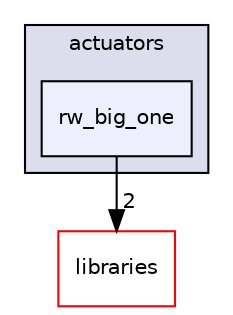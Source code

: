 digraph "rw_big_one" {
  compound=true
  node [ fontsize="10", fontname="Helvetica"];
  edge [ labelfontsize="10", labelfontname="Helvetica"];
  subgraph clusterdir_099c7fcc16af30ede4194c3eb36fd413 {
    graph [ bgcolor="#ddddee", pencolor="black", label="actuators" fontname="Helvetica", fontsize="10", URL="dir_099c7fcc16af30ede4194c3eb36fd413.html"]
  dir_4a4d7937bbb6b12452a4e84f29e878b2 [shape=box, label="rw_big_one", style="filled", fillcolor="#eeeeff", pencolor="black", URL="dir_4a4d7937bbb6b12452a4e84f29e878b2.html"];
  }
  dir_bc0718b08fb2015b8e59c47b2805f60c [shape=box label="libraries" fillcolor="white" style="filled" color="red" URL="dir_bc0718b08fb2015b8e59c47b2805f60c.html"];
  dir_4a4d7937bbb6b12452a4e84f29e878b2->dir_bc0718b08fb2015b8e59c47b2805f60c [headlabel="2", labeldistance=1.5 headhref="dir_000049_000000.html"];
}
